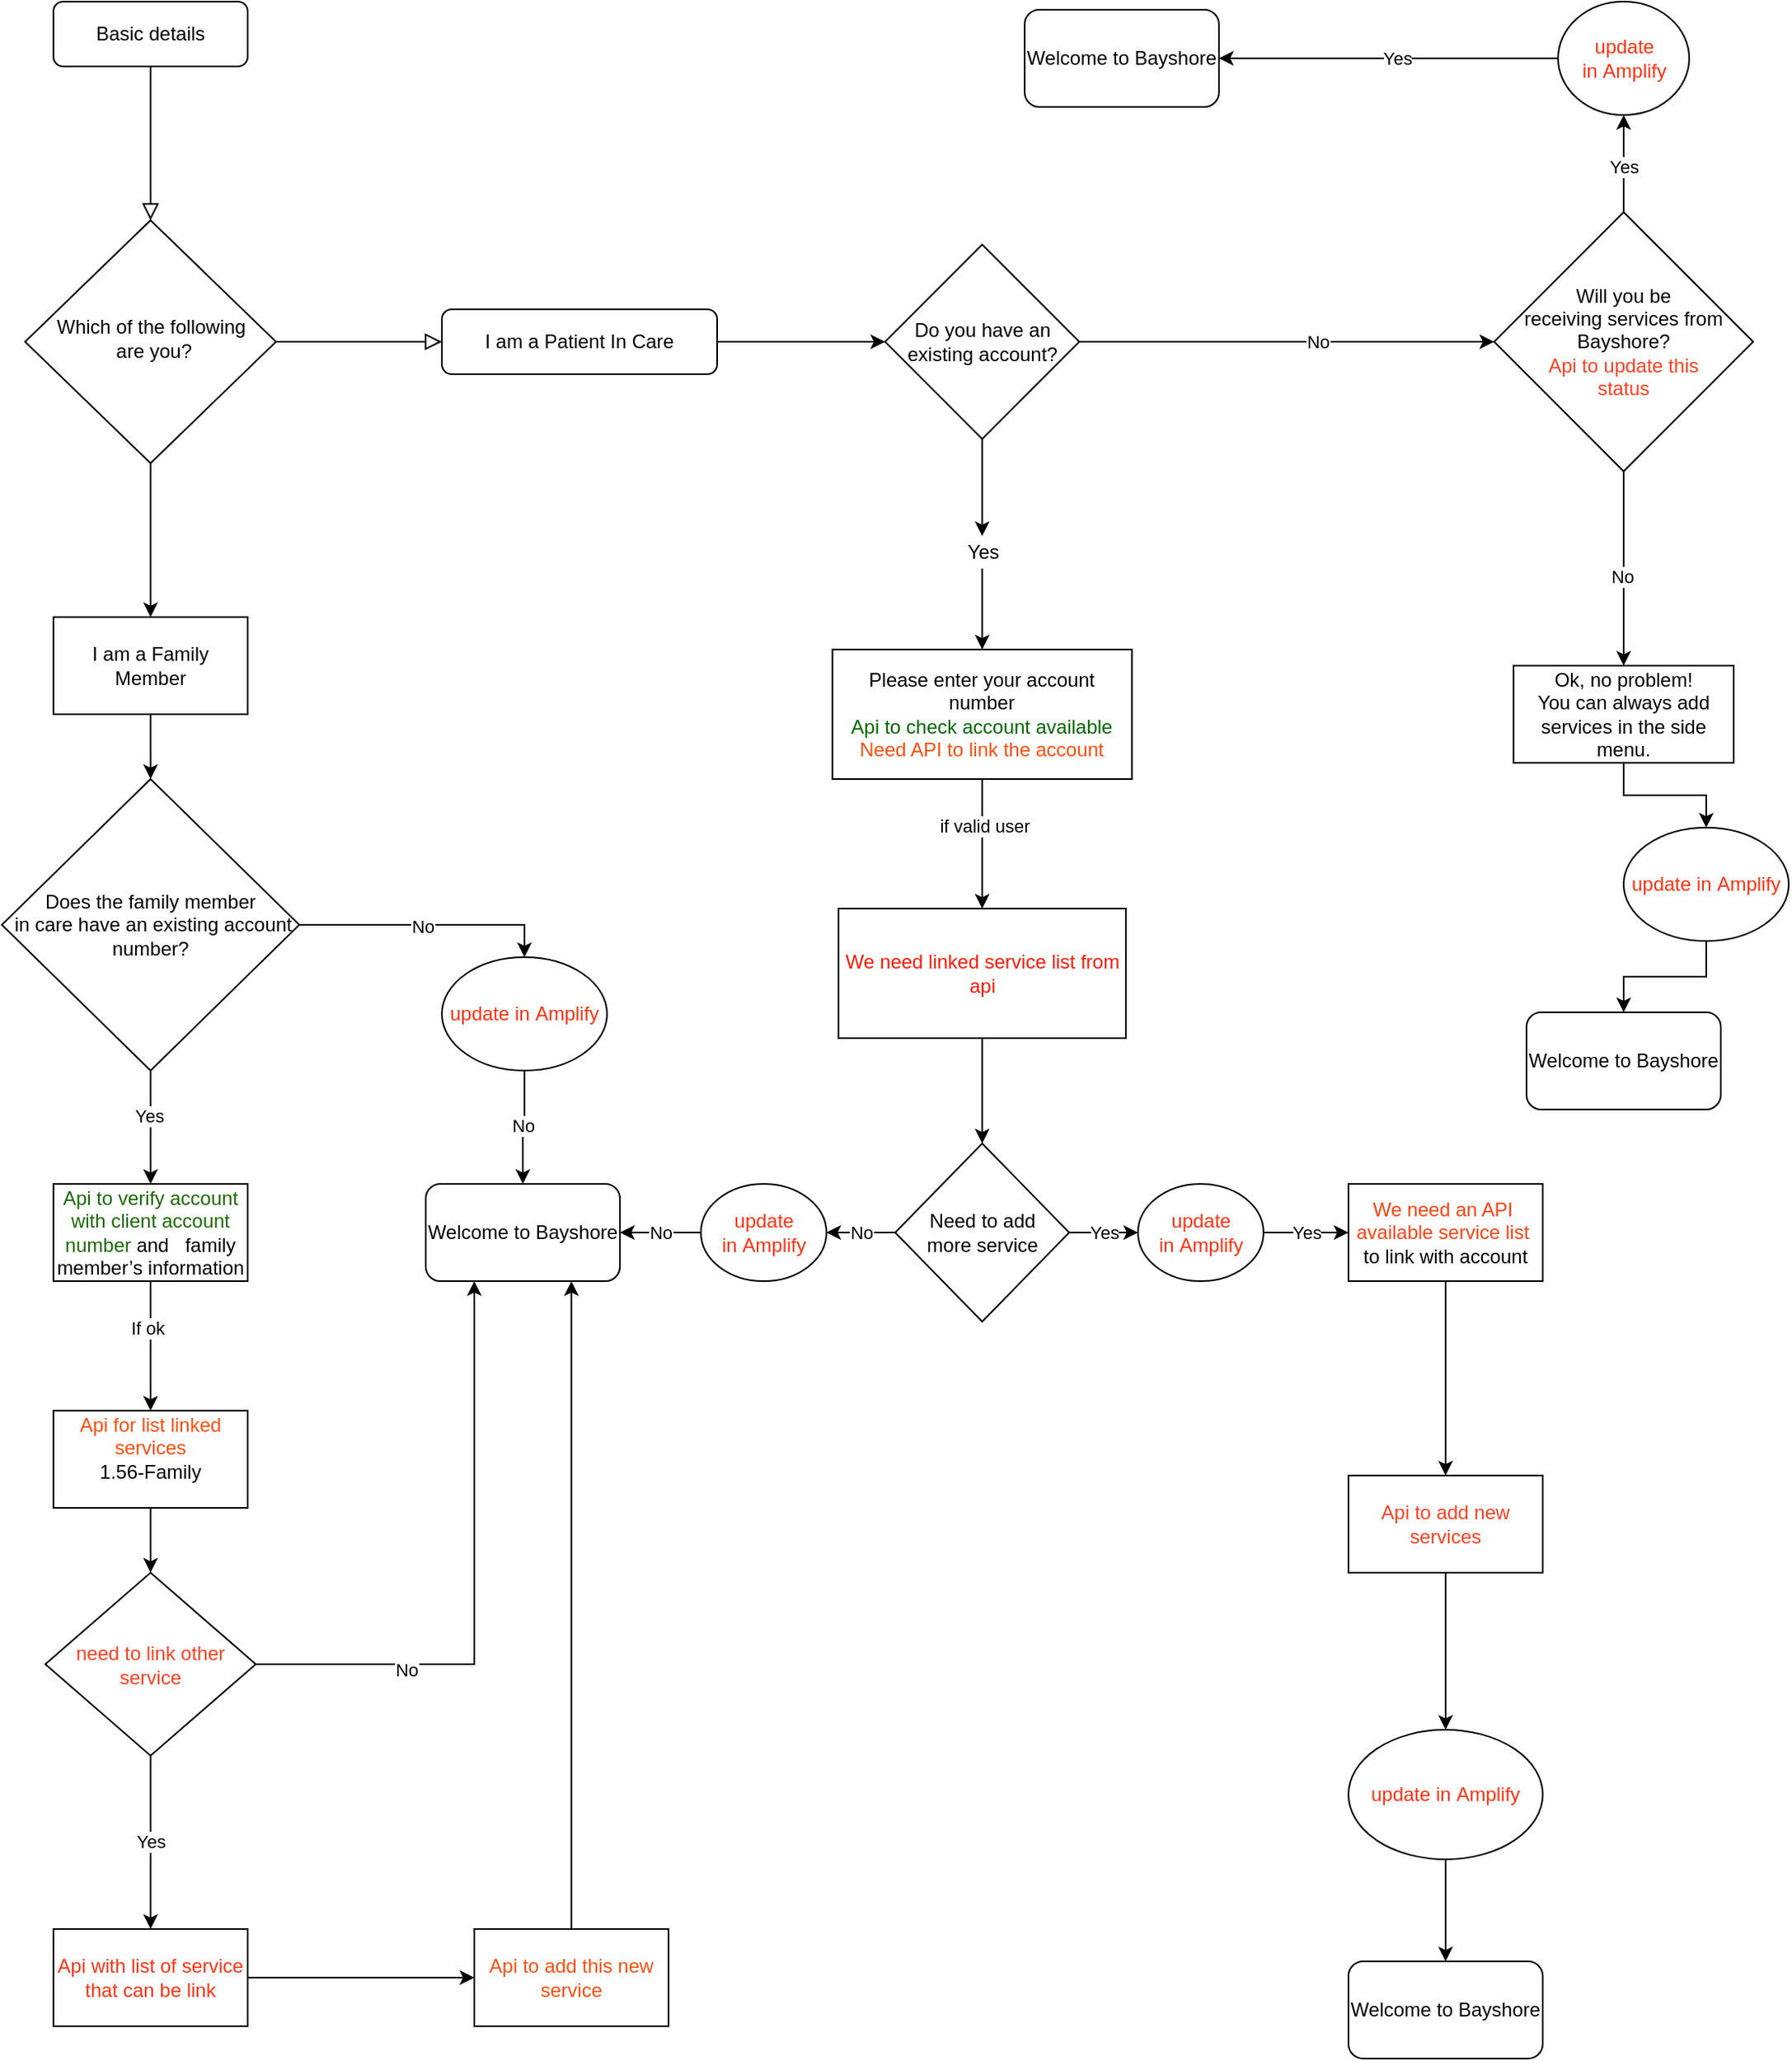 <mxfile version="13.7.7" type="github">
  <diagram id="C5RBs43oDa-KdzZeNtuy" name="Page-1">
    <mxGraphModel dx="1426" dy="1630" grid="1" gridSize="10" guides="1" tooltips="1" connect="1" arrows="1" fold="1" page="1" pageScale="1" pageWidth="1169" pageHeight="827" math="0" shadow="0">
      <root>
        <mxCell id="WIyWlLk6GJQsqaUBKTNV-0" />
        <mxCell id="WIyWlLk6GJQsqaUBKTNV-1" parent="WIyWlLk6GJQsqaUBKTNV-0" />
        <mxCell id="WIyWlLk6GJQsqaUBKTNV-2" value="" style="rounded=0;html=1;jettySize=auto;orthogonalLoop=1;fontSize=11;endArrow=block;endFill=0;endSize=8;strokeWidth=1;shadow=0;labelBackgroundColor=none;edgeStyle=orthogonalEdgeStyle;" parent="WIyWlLk6GJQsqaUBKTNV-1" source="WIyWlLk6GJQsqaUBKTNV-3" target="WIyWlLk6GJQsqaUBKTNV-6" edge="1">
          <mxGeometry relative="1" as="geometry" />
        </mxCell>
        <mxCell id="WIyWlLk6GJQsqaUBKTNV-3" value="Basic details" style="rounded=1;whiteSpace=wrap;html=1;fontSize=12;glass=0;strokeWidth=1;shadow=0;" parent="WIyWlLk6GJQsqaUBKTNV-1" vertex="1">
          <mxGeometry x="40" y="-240" width="120" height="40" as="geometry" />
        </mxCell>
        <mxCell id="WIyWlLk6GJQsqaUBKTNV-5" value="" style="edgeStyle=orthogonalEdgeStyle;rounded=0;html=1;jettySize=auto;orthogonalLoop=1;fontSize=11;endArrow=block;endFill=0;endSize=8;strokeWidth=1;shadow=0;labelBackgroundColor=none;" parent="WIyWlLk6GJQsqaUBKTNV-1" source="WIyWlLk6GJQsqaUBKTNV-6" target="WIyWlLk6GJQsqaUBKTNV-7" edge="1">
          <mxGeometry y="10" relative="1" as="geometry">
            <mxPoint as="offset" />
          </mxGeometry>
        </mxCell>
        <mxCell id="WIyWlLk6GJQsqaUBKTNV-6" value="Which of the following&lt;br&gt;&amp;nbsp;are you?" style="rhombus;whiteSpace=wrap;html=1;shadow=0;fontFamily=Helvetica;fontSize=12;align=center;strokeWidth=1;spacing=6;spacingTop=-4;" parent="WIyWlLk6GJQsqaUBKTNV-1" vertex="1">
          <mxGeometry x="22.5" y="-105" width="155" height="150" as="geometry" />
        </mxCell>
        <mxCell id="WIyWlLk6GJQsqaUBKTNV-7" value="I am a Patient In Care" style="rounded=1;whiteSpace=wrap;html=1;fontSize=12;glass=0;strokeWidth=1;shadow=0;" parent="WIyWlLk6GJQsqaUBKTNV-1" vertex="1">
          <mxGeometry x="280" y="-50" width="170" height="40" as="geometry" />
        </mxCell>
        <mxCell id="YsAzkoRpbYnnfD4Dn1DD-2" value="Do you have an existing account?" style="rhombus;whiteSpace=wrap;html=1;" parent="WIyWlLk6GJQsqaUBKTNV-1" vertex="1">
          <mxGeometry x="553.75" y="-90" width="120" height="120" as="geometry" />
        </mxCell>
        <mxCell id="YsAzkoRpbYnnfD4Dn1DD-3" value="" style="endArrow=classic;html=1;entryX=0;entryY=0.5;entryDx=0;entryDy=0;exitX=1;exitY=0.5;exitDx=0;exitDy=0;" parent="WIyWlLk6GJQsqaUBKTNV-1" source="WIyWlLk6GJQsqaUBKTNV-7" target="YsAzkoRpbYnnfD4Dn1DD-2" edge="1">
          <mxGeometry width="50" height="50" relative="1" as="geometry">
            <mxPoint x="350" y="420" as="sourcePoint" />
            <mxPoint x="400" y="370" as="targetPoint" />
          </mxGeometry>
        </mxCell>
        <mxCell id="YsAzkoRpbYnnfD4Dn1DD-4" value="" style="endArrow=classic;html=1;exitX=0.5;exitY=1;exitDx=0;exitDy=0;" parent="WIyWlLk6GJQsqaUBKTNV-1" source="YsAzkoRpbYnnfD4Dn1DD-7" target="YsAzkoRpbYnnfD4Dn1DD-5" edge="1">
          <mxGeometry width="50" height="50" relative="1" as="geometry">
            <mxPoint x="590" y="420" as="sourcePoint" />
            <mxPoint x="670" y="440" as="targetPoint" />
          </mxGeometry>
        </mxCell>
        <mxCell id="YsAzkoRpbYnnfD4Dn1DD-12" style="edgeStyle=orthogonalEdgeStyle;rounded=0;orthogonalLoop=1;jettySize=auto;html=1;entryX=0.5;entryY=0;entryDx=0;entryDy=0;" parent="WIyWlLk6GJQsqaUBKTNV-1" source="YsAzkoRpbYnnfD4Dn1DD-5" target="YsAzkoRpbYnnfD4Dn1DD-10" edge="1">
          <mxGeometry relative="1" as="geometry" />
        </mxCell>
        <mxCell id="YsAzkoRpbYnnfD4Dn1DD-77" value="if valid user" style="edgeLabel;html=1;align=center;verticalAlign=middle;resizable=0;points=[];" parent="YsAzkoRpbYnnfD4Dn1DD-12" vertex="1" connectable="0">
          <mxGeometry x="-0.275" y="1" relative="1" as="geometry">
            <mxPoint as="offset" />
          </mxGeometry>
        </mxCell>
        <mxCell id="YsAzkoRpbYnnfD4Dn1DD-5" value="Please enter your account number&lt;br&gt;&lt;font color=&quot;#006600&quot;&gt;Api to check account available&lt;br&gt;&lt;/font&gt;&lt;font color=&quot;#ff4f0f&quot;&gt;Need API to link the account&lt;/font&gt;" style="rounded=0;whiteSpace=wrap;html=1;" parent="WIyWlLk6GJQsqaUBKTNV-1" vertex="1">
          <mxGeometry x="521.25" y="160" width="185" height="80" as="geometry" />
        </mxCell>
        <mxCell id="YsAzkoRpbYnnfD4Dn1DD-7" value="Yes" style="text;html=1;align=center;verticalAlign=middle;resizable=0;points=[];autosize=1;" parent="WIyWlLk6GJQsqaUBKTNV-1" vertex="1">
          <mxGeometry x="593.75" y="90" width="40" height="20" as="geometry" />
        </mxCell>
        <mxCell id="YsAzkoRpbYnnfD4Dn1DD-9" value="" style="endArrow=classic;html=1;exitX=0.5;exitY=1;exitDx=0;exitDy=0;" parent="WIyWlLk6GJQsqaUBKTNV-1" source="YsAzkoRpbYnnfD4Dn1DD-2" target="YsAzkoRpbYnnfD4Dn1DD-7" edge="1">
          <mxGeometry width="50" height="50" relative="1" as="geometry">
            <mxPoint x="720" y="370" as="sourcePoint" />
            <mxPoint x="720" y="540" as="targetPoint" />
          </mxGeometry>
        </mxCell>
        <mxCell id="YsAzkoRpbYnnfD4Dn1DD-10" value="&lt;span&gt;&lt;font color=&quot;#ff1900&quot;&gt;We need linked service list from api&lt;/font&gt;&lt;/span&gt;" style="rounded=0;whiteSpace=wrap;html=1;" parent="WIyWlLk6GJQsqaUBKTNV-1" vertex="1">
          <mxGeometry x="525" y="320" width="177.5" height="80" as="geometry" />
        </mxCell>
        <mxCell id="YsAzkoRpbYnnfD4Dn1DD-14" value="Will you be &lt;br&gt;receiving services from &lt;br&gt;Bayshore?&lt;br&gt;&lt;font color=&quot;#ff4124&quot;&gt;Api to update this&lt;br&gt;&amp;nbsp;status&amp;nbsp;&lt;/font&gt;&lt;font color=&quot;#ff4124&quot;&gt;&lt;br&gt;&lt;/font&gt;" style="rhombus;whiteSpace=wrap;html=1;" parent="WIyWlLk6GJQsqaUBKTNV-1" vertex="1">
          <mxGeometry x="930" y="-110" width="160" height="160" as="geometry" />
        </mxCell>
        <mxCell id="YsAzkoRpbYnnfD4Dn1DD-15" value="" style="endArrow=classic;html=1;entryX=0;entryY=0.5;entryDx=0;entryDy=0;exitX=1;exitY=0.5;exitDx=0;exitDy=0;" parent="WIyWlLk6GJQsqaUBKTNV-1" source="YsAzkoRpbYnnfD4Dn1DD-2" target="YsAzkoRpbYnnfD4Dn1DD-14" edge="1">
          <mxGeometry width="50" height="50" relative="1" as="geometry">
            <mxPoint x="710" y="160" as="sourcePoint" />
            <mxPoint x="760" y="110" as="targetPoint" />
          </mxGeometry>
        </mxCell>
        <mxCell id="YsAzkoRpbYnnfD4Dn1DD-16" value="No" style="edgeLabel;html=1;align=center;verticalAlign=middle;resizable=0;points=[];" parent="YsAzkoRpbYnnfD4Dn1DD-15" vertex="1" connectable="0">
          <mxGeometry x="0.145" relative="1" as="geometry">
            <mxPoint as="offset" />
          </mxGeometry>
        </mxCell>
        <mxCell id="YsAzkoRpbYnnfD4Dn1DD-17" value="Welcome to Bayshore" style="rounded=1;whiteSpace=wrap;html=1;" parent="WIyWlLk6GJQsqaUBKTNV-1" vertex="1">
          <mxGeometry x="640" y="-235" width="120" height="60" as="geometry" />
        </mxCell>
        <mxCell id="YsAzkoRpbYnnfD4Dn1DD-18" value="" style="endArrow=classic;html=1;exitX=0;exitY=0.5;exitDx=0;exitDy=0;entryX=1;entryY=0.5;entryDx=0;entryDy=0;" parent="WIyWlLk6GJQsqaUBKTNV-1" source="YsAzkoRpbYnnfD4Dn1DD-102" target="YsAzkoRpbYnnfD4Dn1DD-17" edge="1">
          <mxGeometry width="50" height="50" relative="1" as="geometry">
            <mxPoint x="710" y="160" as="sourcePoint" />
            <mxPoint x="1010" y="-185" as="targetPoint" />
          </mxGeometry>
        </mxCell>
        <mxCell id="YsAzkoRpbYnnfD4Dn1DD-19" value="Yes" style="edgeLabel;html=1;align=center;verticalAlign=middle;resizable=0;points=[];" parent="YsAzkoRpbYnnfD4Dn1DD-18" vertex="1" connectable="0">
          <mxGeometry x="-0.044" relative="1" as="geometry">
            <mxPoint as="offset" />
          </mxGeometry>
        </mxCell>
        <mxCell id="YsAzkoRpbYnnfD4Dn1DD-20" value="" style="endArrow=classic;html=1;exitX=0.5;exitY=1;exitDx=0;exitDy=0;entryX=0.5;entryY=0;entryDx=0;entryDy=0;" parent="WIyWlLk6GJQsqaUBKTNV-1" source="YsAzkoRpbYnnfD4Dn1DD-14" target="YsAzkoRpbYnnfD4Dn1DD-21" edge="1">
          <mxGeometry width="50" height="50" relative="1" as="geometry">
            <mxPoint x="710" y="160" as="sourcePoint" />
            <mxPoint x="550" y="60" as="targetPoint" />
          </mxGeometry>
        </mxCell>
        <mxCell id="YsAzkoRpbYnnfD4Dn1DD-22" value="No" style="edgeLabel;html=1;align=center;verticalAlign=middle;resizable=0;points=[];" parent="YsAzkoRpbYnnfD4Dn1DD-20" vertex="1" connectable="0">
          <mxGeometry x="0.083" y="-1" relative="1" as="geometry">
            <mxPoint as="offset" />
          </mxGeometry>
        </mxCell>
        <mxCell id="YsAzkoRpbYnnfD4Dn1DD-73" style="edgeStyle=orthogonalEdgeStyle;rounded=0;orthogonalLoop=1;jettySize=auto;html=1;" parent="WIyWlLk6GJQsqaUBKTNV-1" source="YsAzkoRpbYnnfD4Dn1DD-100" target="YsAzkoRpbYnnfD4Dn1DD-70" edge="1">
          <mxGeometry relative="1" as="geometry" />
        </mxCell>
        <mxCell id="YsAzkoRpbYnnfD4Dn1DD-21" value="Ok, no problem!&lt;br&gt;You can always add services in the side menu." style="rounded=0;whiteSpace=wrap;html=1;" parent="WIyWlLk6GJQsqaUBKTNV-1" vertex="1">
          <mxGeometry x="942" y="170" width="136" height="60" as="geometry" />
        </mxCell>
        <mxCell id="YsAzkoRpbYnnfD4Dn1DD-25" value="Welcome to Bayshore" style="rounded=1;whiteSpace=wrap;html=1;" parent="WIyWlLk6GJQsqaUBKTNV-1" vertex="1">
          <mxGeometry x="270" y="490" width="120" height="60" as="geometry" />
        </mxCell>
        <mxCell id="YsAzkoRpbYnnfD4Dn1DD-26" value="" style="endArrow=classic;html=1;entryX=0.5;entryY=0;entryDx=0;entryDy=0;exitX=0.5;exitY=1;exitDx=0;exitDy=0;" parent="WIyWlLk6GJQsqaUBKTNV-1" source="YsAzkoRpbYnnfD4Dn1DD-10" target="YsAzkoRpbYnnfD4Dn1DD-27" edge="1">
          <mxGeometry width="50" height="50" relative="1" as="geometry">
            <mxPoint x="500" y="780" as="sourcePoint" />
            <mxPoint x="550" y="730" as="targetPoint" />
          </mxGeometry>
        </mxCell>
        <mxCell id="YsAzkoRpbYnnfD4Dn1DD-27" value="Need to add &lt;br&gt;more service" style="rhombus;whiteSpace=wrap;html=1;" parent="WIyWlLk6GJQsqaUBKTNV-1" vertex="1">
          <mxGeometry x="560" y="465" width="107.5" height="110" as="geometry" />
        </mxCell>
        <mxCell id="YsAzkoRpbYnnfD4Dn1DD-28" value="No" style="endArrow=classic;html=1;entryX=1;entryY=0.5;entryDx=0;entryDy=0;exitX=0;exitY=0.5;exitDx=0;exitDy=0;" parent="WIyWlLk6GJQsqaUBKTNV-1" source="Q42gA46FR1tCBZRYkZNn-0" target="YsAzkoRpbYnnfD4Dn1DD-25" edge="1">
          <mxGeometry width="50" height="50" relative="1" as="geometry">
            <mxPoint x="500" y="760" as="sourcePoint" />
            <mxPoint x="550" y="710" as="targetPoint" />
          </mxGeometry>
        </mxCell>
        <mxCell id="YsAzkoRpbYnnfD4Dn1DD-29" value="&lt;font color=&quot;#ff4314&quot;&gt;We need an API&amp;nbsp; available service list&amp;nbsp;&lt;/font&gt; to link with account" style="rounded=0;whiteSpace=wrap;html=1;" parent="WIyWlLk6GJQsqaUBKTNV-1" vertex="1">
          <mxGeometry x="840" y="490" width="120" height="60" as="geometry" />
        </mxCell>
        <mxCell id="YsAzkoRpbYnnfD4Dn1DD-31" value="Yes" style="endArrow=classic;html=1;entryX=0;entryY=0.5;entryDx=0;entryDy=0;exitX=1;exitY=0.5;exitDx=0;exitDy=0;" parent="WIyWlLk6GJQsqaUBKTNV-1" source="Q42gA46FR1tCBZRYkZNn-2" target="YsAzkoRpbYnnfD4Dn1DD-29" edge="1">
          <mxGeometry width="50" height="50" relative="1" as="geometry">
            <mxPoint x="500" y="850" as="sourcePoint" />
            <mxPoint x="550" y="800" as="targetPoint" />
          </mxGeometry>
        </mxCell>
        <mxCell id="YsAzkoRpbYnnfD4Dn1DD-33" value="" style="endArrow=classic;html=1;entryX=0.5;entryY=0;entryDx=0;entryDy=0;exitX=0.5;exitY=1;exitDx=0;exitDy=0;" parent="WIyWlLk6GJQsqaUBKTNV-1" source="YsAzkoRpbYnnfD4Dn1DD-29" target="YsAzkoRpbYnnfD4Dn1DD-34" edge="1">
          <mxGeometry width="50" height="50" relative="1" as="geometry">
            <mxPoint x="500" y="880" as="sourcePoint" />
            <mxPoint x="550" y="830" as="targetPoint" />
          </mxGeometry>
        </mxCell>
        <mxCell id="YsAzkoRpbYnnfD4Dn1DD-35" style="edgeStyle=orthogonalEdgeStyle;rounded=0;orthogonalLoop=1;jettySize=auto;html=1;entryX=0.5;entryY=0;entryDx=0;entryDy=0;" parent="WIyWlLk6GJQsqaUBKTNV-1" source="YsAzkoRpbYnnfD4Dn1DD-97" target="YsAzkoRpbYnnfD4Dn1DD-74" edge="1">
          <mxGeometry relative="1" as="geometry">
            <mxPoint x="360" y="1050" as="targetPoint" />
          </mxGeometry>
        </mxCell>
        <mxCell id="YsAzkoRpbYnnfD4Dn1DD-34" value="&lt;font color=&quot;#ff4124&quot;&gt;Api to add new services&lt;/font&gt;" style="rounded=0;whiteSpace=wrap;html=1;" parent="WIyWlLk6GJQsqaUBKTNV-1" vertex="1">
          <mxGeometry x="840" y="670" width="120" height="60" as="geometry" />
        </mxCell>
        <mxCell id="YsAzkoRpbYnnfD4Dn1DD-40" style="edgeStyle=orthogonalEdgeStyle;rounded=0;orthogonalLoop=1;jettySize=auto;html=1;entryX=0.5;entryY=0;entryDx=0;entryDy=0;" parent="WIyWlLk6GJQsqaUBKTNV-1" source="YsAzkoRpbYnnfD4Dn1DD-36" target="YsAzkoRpbYnnfD4Dn1DD-38" edge="1">
          <mxGeometry relative="1" as="geometry" />
        </mxCell>
        <mxCell id="YsAzkoRpbYnnfD4Dn1DD-36" value="I am a Family Member" style="rounded=0;whiteSpace=wrap;html=1;" parent="WIyWlLk6GJQsqaUBKTNV-1" vertex="1">
          <mxGeometry x="40" y="140" width="120" height="60" as="geometry" />
        </mxCell>
        <mxCell id="YsAzkoRpbYnnfD4Dn1DD-37" value="" style="endArrow=classic;html=1;exitX=0.5;exitY=1;exitDx=0;exitDy=0;entryX=0.5;entryY=0;entryDx=0;entryDy=0;" parent="WIyWlLk6GJQsqaUBKTNV-1" source="WIyWlLk6GJQsqaUBKTNV-6" target="YsAzkoRpbYnnfD4Dn1DD-36" edge="1">
          <mxGeometry width="50" height="50" relative="1" as="geometry">
            <mxPoint x="500" y="620" as="sourcePoint" />
            <mxPoint x="550" y="570" as="targetPoint" />
          </mxGeometry>
        </mxCell>
        <mxCell id="YsAzkoRpbYnnfD4Dn1DD-38" value="Does the family member&lt;br&gt;&amp;nbsp;in care have an existing account number?" style="rhombus;whiteSpace=wrap;html=1;" parent="WIyWlLk6GJQsqaUBKTNV-1" vertex="1">
          <mxGeometry x="8.13" y="240" width="183.75" height="180" as="geometry" />
        </mxCell>
        <mxCell id="YsAzkoRpbYnnfD4Dn1DD-41" value="" style="endArrow=classic;html=1;exitX=0.5;exitY=1;exitDx=0;exitDy=0;" parent="WIyWlLk6GJQsqaUBKTNV-1" source="YsAzkoRpbYnnfD4Dn1DD-38" target="YsAzkoRpbYnnfD4Dn1DD-42" edge="1">
          <mxGeometry width="50" height="50" relative="1" as="geometry">
            <mxPoint x="500" y="810" as="sourcePoint" />
            <mxPoint x="182" y="930" as="targetPoint" />
          </mxGeometry>
        </mxCell>
        <mxCell id="YsAzkoRpbYnnfD4Dn1DD-43" value="Yes" style="edgeLabel;html=1;align=center;verticalAlign=middle;resizable=0;points=[];" parent="YsAzkoRpbYnnfD4Dn1DD-41" vertex="1" connectable="0">
          <mxGeometry x="-0.217" y="-1" relative="1" as="geometry">
            <mxPoint as="offset" />
          </mxGeometry>
        </mxCell>
        <mxCell id="YsAzkoRpbYnnfD4Dn1DD-46" style="edgeStyle=orthogonalEdgeStyle;rounded=0;orthogonalLoop=1;jettySize=auto;html=1;" parent="WIyWlLk6GJQsqaUBKTNV-1" source="YsAzkoRpbYnnfD4Dn1DD-42" target="YsAzkoRpbYnnfD4Dn1DD-44" edge="1">
          <mxGeometry relative="1" as="geometry" />
        </mxCell>
        <mxCell id="YsAzkoRpbYnnfD4Dn1DD-47" value="If ok" style="edgeLabel;html=1;align=center;verticalAlign=middle;resizable=0;points=[];" parent="YsAzkoRpbYnnfD4Dn1DD-46" vertex="1" connectable="0">
          <mxGeometry x="-0.272" y="-2" relative="1" as="geometry">
            <mxPoint as="offset" />
          </mxGeometry>
        </mxCell>
        <mxCell id="YsAzkoRpbYnnfD4Dn1DD-42" value="&lt;font color=&quot;#1b6904&quot;&gt;Api to verify account with client account number&lt;/font&gt; and&amp;nbsp; &amp;nbsp;family member’s information" style="rounded=0;whiteSpace=wrap;html=1;" parent="WIyWlLk6GJQsqaUBKTNV-1" vertex="1">
          <mxGeometry x="40" y="490" width="120" height="60" as="geometry" />
        </mxCell>
        <mxCell id="YsAzkoRpbYnnfD4Dn1DD-49" style="edgeStyle=orthogonalEdgeStyle;rounded=0;orthogonalLoop=1;jettySize=auto;html=1;entryX=0.5;entryY=0;entryDx=0;entryDy=0;" parent="WIyWlLk6GJQsqaUBKTNV-1" source="YsAzkoRpbYnnfD4Dn1DD-44" target="YsAzkoRpbYnnfD4Dn1DD-48" edge="1">
          <mxGeometry relative="1" as="geometry" />
        </mxCell>
        <mxCell id="YsAzkoRpbYnnfD4Dn1DD-44" value="&lt;font color=&quot;#ff4f0f&quot;&gt;Api for list linked services&lt;br&gt;&lt;/font&gt;&lt;div&gt;1.56-Family&lt;/div&gt;&lt;div&gt;&lt;br&gt;&lt;/div&gt;" style="rounded=0;whiteSpace=wrap;html=1;" parent="WIyWlLk6GJQsqaUBKTNV-1" vertex="1">
          <mxGeometry x="40" y="630" width="120" height="60" as="geometry" />
        </mxCell>
        <mxCell id="YsAzkoRpbYnnfD4Dn1DD-48" value="&lt;font color=&quot;#ff4124&quot;&gt;need to link other service&lt;/font&gt;" style="rhombus;whiteSpace=wrap;html=1;" parent="WIyWlLk6GJQsqaUBKTNV-1" vertex="1">
          <mxGeometry x="35" y="730" width="130" height="113" as="geometry" />
        </mxCell>
        <mxCell id="YsAzkoRpbYnnfD4Dn1DD-56" style="edgeStyle=orthogonalEdgeStyle;rounded=0;orthogonalLoop=1;jettySize=auto;html=1;" parent="WIyWlLk6GJQsqaUBKTNV-1" source="YsAzkoRpbYnnfD4Dn1DD-53" target="YsAzkoRpbYnnfD4Dn1DD-55" edge="1">
          <mxGeometry relative="1" as="geometry" />
        </mxCell>
        <mxCell id="YsAzkoRpbYnnfD4Dn1DD-53" value="&lt;font color=&quot;#ff3414&quot;&gt;Api with list of service that can be link&lt;/font&gt;" style="rounded=0;whiteSpace=wrap;html=1;" parent="WIyWlLk6GJQsqaUBKTNV-1" vertex="1">
          <mxGeometry x="40.01" y="950" width="120" height="60" as="geometry" />
        </mxCell>
        <mxCell id="YsAzkoRpbYnnfD4Dn1DD-76" style="edgeStyle=orthogonalEdgeStyle;rounded=0;orthogonalLoop=1;jettySize=auto;html=1;entryX=0.75;entryY=1;entryDx=0;entryDy=0;" parent="WIyWlLk6GJQsqaUBKTNV-1" source="YsAzkoRpbYnnfD4Dn1DD-55" target="YsAzkoRpbYnnfD4Dn1DD-25" edge="1">
          <mxGeometry relative="1" as="geometry" />
        </mxCell>
        <mxCell id="YsAzkoRpbYnnfD4Dn1DD-55" value="&lt;font color=&quot;#ff4f0f&quot;&gt;Api to add this new service&lt;/font&gt;" style="rounded=0;whiteSpace=wrap;html=1;" parent="WIyWlLk6GJQsqaUBKTNV-1" vertex="1">
          <mxGeometry x="300" y="950" width="120" height="60" as="geometry" />
        </mxCell>
        <mxCell id="YsAzkoRpbYnnfD4Dn1DD-70" value="Welcome to Bayshore" style="rounded=1;whiteSpace=wrap;html=1;" parent="WIyWlLk6GJQsqaUBKTNV-1" vertex="1">
          <mxGeometry x="950" y="384" width="120" height="60" as="geometry" />
        </mxCell>
        <mxCell id="YsAzkoRpbYnnfD4Dn1DD-74" value="Welcome to Bayshore" style="rounded=1;whiteSpace=wrap;html=1;" parent="WIyWlLk6GJQsqaUBKTNV-1" vertex="1">
          <mxGeometry x="840" y="970" width="120" height="60" as="geometry" />
        </mxCell>
        <mxCell id="YsAzkoRpbYnnfD4Dn1DD-88" style="edgeStyle=orthogonalEdgeStyle;rounded=0;orthogonalLoop=1;jettySize=auto;html=1;entryX=0.5;entryY=0;entryDx=0;entryDy=0;" parent="WIyWlLk6GJQsqaUBKTNV-1" source="Q42gA46FR1tCBZRYkZNn-5" target="YsAzkoRpbYnnfD4Dn1DD-25" edge="1">
          <mxGeometry relative="1" as="geometry">
            <mxPoint x="330" y="364" as="targetPoint" />
            <mxPoint x="191.88" y="330" as="sourcePoint" />
          </mxGeometry>
        </mxCell>
        <mxCell id="YsAzkoRpbYnnfD4Dn1DD-89" value="No" style="edgeLabel;html=1;align=center;verticalAlign=middle;resizable=0;points=[];" parent="YsAzkoRpbYnnfD4Dn1DD-88" vertex="1" connectable="0">
          <mxGeometry x="-0.048" y="-1" relative="1" as="geometry">
            <mxPoint as="offset" />
          </mxGeometry>
        </mxCell>
        <mxCell id="YsAzkoRpbYnnfD4Dn1DD-91" style="edgeStyle=orthogonalEdgeStyle;rounded=0;orthogonalLoop=1;jettySize=auto;html=1;entryX=0.25;entryY=1;entryDx=0;entryDy=0;" parent="WIyWlLk6GJQsqaUBKTNV-1" source="YsAzkoRpbYnnfD4Dn1DD-48" target="YsAzkoRpbYnnfD4Dn1DD-25" edge="1">
          <mxGeometry relative="1" as="geometry">
            <mxPoint x="160" y="893.5" as="sourcePoint" />
            <mxPoint x="290" y="750" as="targetPoint" />
          </mxGeometry>
        </mxCell>
        <mxCell id="YsAzkoRpbYnnfD4Dn1DD-92" value="No" style="edgeLabel;html=1;align=center;verticalAlign=middle;resizable=0;points=[];" parent="YsAzkoRpbYnnfD4Dn1DD-91" vertex="1" connectable="0">
          <mxGeometry x="-0.502" y="-3" relative="1" as="geometry">
            <mxPoint as="offset" />
          </mxGeometry>
        </mxCell>
        <mxCell id="YsAzkoRpbYnnfD4Dn1DD-95" value="Yes" style="edgeStyle=orthogonalEdgeStyle;rounded=0;orthogonalLoop=1;jettySize=auto;html=1;entryX=0.5;entryY=0;entryDx=0;entryDy=0;" parent="WIyWlLk6GJQsqaUBKTNV-1" source="YsAzkoRpbYnnfD4Dn1DD-48" target="YsAzkoRpbYnnfD4Dn1DD-53" edge="1">
          <mxGeometry relative="1" as="geometry">
            <mxPoint x="100" y="960" as="sourcePoint" />
            <mxPoint x="100.01" y="1000" as="targetPoint" />
          </mxGeometry>
        </mxCell>
        <mxCell id="YsAzkoRpbYnnfD4Dn1DD-97" value="&lt;span style=&quot;color: rgb(255 , 52 , 20)&quot;&gt;update in&amp;nbsp;&lt;/span&gt;&lt;span style=&quot;color: rgb(255 , 52 , 20)&quot;&gt;Amplify&lt;/span&gt;" style="ellipse;whiteSpace=wrap;html=1;" parent="WIyWlLk6GJQsqaUBKTNV-1" vertex="1">
          <mxGeometry x="840" y="827" width="120" height="80" as="geometry" />
        </mxCell>
        <mxCell id="YsAzkoRpbYnnfD4Dn1DD-98" style="edgeStyle=orthogonalEdgeStyle;rounded=0;orthogonalLoop=1;jettySize=auto;html=1;entryX=0.5;entryY=0;entryDx=0;entryDy=0;" parent="WIyWlLk6GJQsqaUBKTNV-1" source="YsAzkoRpbYnnfD4Dn1DD-34" target="YsAzkoRpbYnnfD4Dn1DD-97" edge="1">
          <mxGeometry relative="1" as="geometry">
            <mxPoint x="890" y="770" as="sourcePoint" />
            <mxPoint x="890" y="930" as="targetPoint" />
          </mxGeometry>
        </mxCell>
        <mxCell id="YsAzkoRpbYnnfD4Dn1DD-100" value="&lt;span style=&quot;color: rgb(255 , 52 , 20)&quot;&gt;update in&amp;nbsp;&lt;/span&gt;&lt;span style=&quot;color: rgb(255 , 52 , 20)&quot;&gt;Amplify&lt;/span&gt;" style="ellipse;whiteSpace=wrap;html=1;" parent="WIyWlLk6GJQsqaUBKTNV-1" vertex="1">
          <mxGeometry x="1010" y="270" width="102" height="70" as="geometry" />
        </mxCell>
        <mxCell id="YsAzkoRpbYnnfD4Dn1DD-101" style="edgeStyle=orthogonalEdgeStyle;rounded=0;orthogonalLoop=1;jettySize=auto;html=1;" parent="WIyWlLk6GJQsqaUBKTNV-1" source="YsAzkoRpbYnnfD4Dn1DD-21" target="YsAzkoRpbYnnfD4Dn1DD-100" edge="1">
          <mxGeometry relative="1" as="geometry">
            <mxPoint x="1010" y="230" as="sourcePoint" />
            <mxPoint x="1010" y="353.5" as="targetPoint" />
          </mxGeometry>
        </mxCell>
        <mxCell id="YsAzkoRpbYnnfD4Dn1DD-102" value="&lt;span style=&quot;color: rgb(255 , 52 , 20)&quot;&gt;update in&amp;nbsp;&lt;/span&gt;&lt;span style=&quot;color: rgb(255 , 52 , 20)&quot;&gt;Amplify&lt;/span&gt;" style="ellipse;whiteSpace=wrap;html=1;" parent="WIyWlLk6GJQsqaUBKTNV-1" vertex="1">
          <mxGeometry x="969.5" y="-240" width="81" height="70" as="geometry" />
        </mxCell>
        <mxCell id="YsAzkoRpbYnnfD4Dn1DD-103" value="" style="endArrow=classic;html=1;exitX=0.5;exitY=0;exitDx=0;exitDy=0;entryX=0.5;entryY=1;entryDx=0;entryDy=0;" parent="WIyWlLk6GJQsqaUBKTNV-1" source="YsAzkoRpbYnnfD4Dn1DD-14" target="YsAzkoRpbYnnfD4Dn1DD-102" edge="1">
          <mxGeometry width="50" height="50" relative="1" as="geometry">
            <mxPoint x="1010" y="-110" as="sourcePoint" />
            <mxPoint x="1020" y="-230" as="targetPoint" />
          </mxGeometry>
        </mxCell>
        <mxCell id="YsAzkoRpbYnnfD4Dn1DD-104" value="Yes" style="edgeLabel;html=1;align=center;verticalAlign=middle;resizable=0;points=[];" parent="YsAzkoRpbYnnfD4Dn1DD-103" vertex="1" connectable="0">
          <mxGeometry x="-0.044" relative="1" as="geometry">
            <mxPoint as="offset" />
          </mxGeometry>
        </mxCell>
        <mxCell id="Q42gA46FR1tCBZRYkZNn-0" value="&lt;span style=&quot;color: rgb(255 , 52 , 20)&quot;&gt;update in&amp;nbsp;&lt;/span&gt;&lt;span style=&quot;color: rgb(255 , 52 , 20)&quot;&gt;Amplify&lt;/span&gt;" style="ellipse;whiteSpace=wrap;html=1;" vertex="1" parent="WIyWlLk6GJQsqaUBKTNV-1">
          <mxGeometry x="440" y="490" width="77.5" height="60" as="geometry" />
        </mxCell>
        <mxCell id="Q42gA46FR1tCBZRYkZNn-1" value="No" style="endArrow=classic;html=1;entryX=1;entryY=0.5;entryDx=0;entryDy=0;exitX=0;exitY=0.5;exitDx=0;exitDy=0;" edge="1" parent="WIyWlLk6GJQsqaUBKTNV-1" source="YsAzkoRpbYnnfD4Dn1DD-27" target="Q42gA46FR1tCBZRYkZNn-0">
          <mxGeometry width="50" height="50" relative="1" as="geometry">
            <mxPoint x="548.75" y="505" as="sourcePoint" />
            <mxPoint x="410" y="505" as="targetPoint" />
          </mxGeometry>
        </mxCell>
        <mxCell id="Q42gA46FR1tCBZRYkZNn-2" value="&lt;span style=&quot;color: rgb(255 , 52 , 20)&quot;&gt;update in&amp;nbsp;&lt;/span&gt;&lt;span style=&quot;color: rgb(255 , 52 , 20)&quot;&gt;Amplify&lt;/span&gt;" style="ellipse;whiteSpace=wrap;html=1;" vertex="1" parent="WIyWlLk6GJQsqaUBKTNV-1">
          <mxGeometry x="710" y="490" width="77.5" height="60" as="geometry" />
        </mxCell>
        <mxCell id="Q42gA46FR1tCBZRYkZNn-3" value="Yes" style="endArrow=classic;html=1;entryX=0;entryY=0.5;entryDx=0;entryDy=0;exitX=1;exitY=0.5;exitDx=0;exitDy=0;" edge="1" parent="WIyWlLk6GJQsqaUBKTNV-1" source="YsAzkoRpbYnnfD4Dn1DD-27" target="Q42gA46FR1tCBZRYkZNn-2">
          <mxGeometry width="50" height="50" relative="1" as="geometry">
            <mxPoint x="656.25" y="505" as="sourcePoint" />
            <mxPoint x="830" y="505" as="targetPoint" />
          </mxGeometry>
        </mxCell>
        <mxCell id="Q42gA46FR1tCBZRYkZNn-5" value="&lt;span style=&quot;color: rgb(255 , 52 , 20)&quot;&gt;update in&amp;nbsp;&lt;/span&gt;&lt;span style=&quot;color: rgb(255 , 52 , 20)&quot;&gt;Amplify&lt;/span&gt;" style="ellipse;whiteSpace=wrap;html=1;" vertex="1" parent="WIyWlLk6GJQsqaUBKTNV-1">
          <mxGeometry x="280" y="350" width="102" height="70" as="geometry" />
        </mxCell>
        <mxCell id="Q42gA46FR1tCBZRYkZNn-6" style="edgeStyle=orthogonalEdgeStyle;rounded=0;orthogonalLoop=1;jettySize=auto;html=1;entryX=0.5;entryY=0;entryDx=0;entryDy=0;" edge="1" parent="WIyWlLk6GJQsqaUBKTNV-1" source="YsAzkoRpbYnnfD4Dn1DD-38" target="Q42gA46FR1tCBZRYkZNn-5">
          <mxGeometry relative="1" as="geometry">
            <mxPoint x="330" y="490" as="targetPoint" />
            <mxPoint x="191.88" y="330" as="sourcePoint" />
          </mxGeometry>
        </mxCell>
        <mxCell id="Q42gA46FR1tCBZRYkZNn-7" value="No" style="edgeLabel;html=1;align=center;verticalAlign=middle;resizable=0;points=[];" vertex="1" connectable="0" parent="Q42gA46FR1tCBZRYkZNn-6">
          <mxGeometry x="-0.048" y="-1" relative="1" as="geometry">
            <mxPoint as="offset" />
          </mxGeometry>
        </mxCell>
      </root>
    </mxGraphModel>
  </diagram>
</mxfile>
